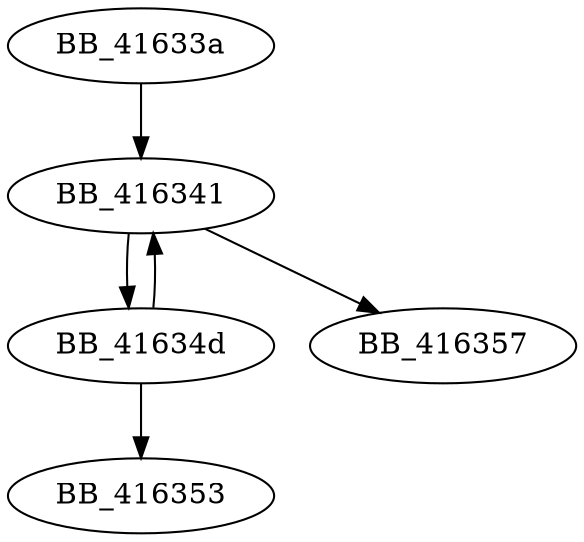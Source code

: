 DiGraph __GET_RTERRMSG{
BB_41633a->BB_416341
BB_416341->BB_41634d
BB_416341->BB_416357
BB_41634d->BB_416341
BB_41634d->BB_416353
}
